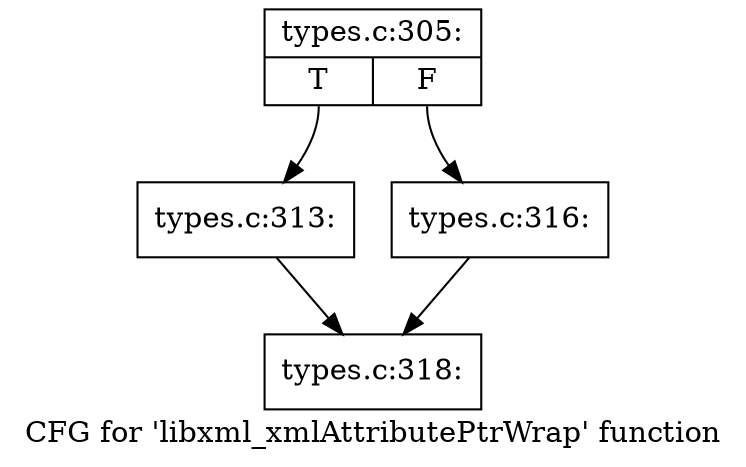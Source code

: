 digraph "CFG for 'libxml_xmlAttributePtrWrap' function" {
	label="CFG for 'libxml_xmlAttributePtrWrap' function";

	Node0x4351bc0 [shape=record,label="{types.c:305:|{<s0>T|<s1>F}}"];
	Node0x4351bc0:s0 -> Node0x4324240;
	Node0x4351bc0:s1 -> Node0x4324290;
	Node0x4324240 [shape=record,label="{types.c:313:}"];
	Node0x4324240 -> Node0x4351eb0;
	Node0x4324290 [shape=record,label="{types.c:316:}"];
	Node0x4324290 -> Node0x4351eb0;
	Node0x4351eb0 [shape=record,label="{types.c:318:}"];
}

